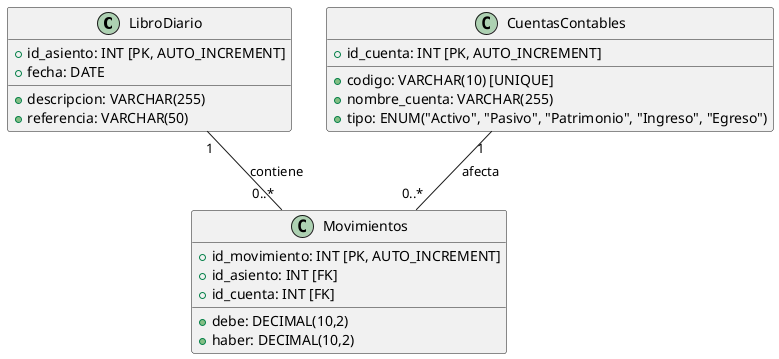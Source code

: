 @startuml
class LibroDiario {
    + id_asiento: INT [PK, AUTO_INCREMENT]
    + fecha: DATE
    + descripcion: VARCHAR(255)
    + referencia: VARCHAR(50)
}

class CuentasContables {
    + id_cuenta: INT [PK, AUTO_INCREMENT]
    + codigo: VARCHAR(10) [UNIQUE]
    + nombre_cuenta: VARCHAR(255)
    + tipo: ENUM("Activo", "Pasivo", "Patrimonio", "Ingreso", "Egreso")
}

class Movimientos {
    + id_movimiento: INT [PK, AUTO_INCREMENT]
    + id_asiento: INT [FK]
    + id_cuenta: INT [FK]
    + debe: DECIMAL(10,2)
    + haber: DECIMAL(10,2)
}

LibroDiario "1" -- "0..*" Movimientos : contiene
CuentasContables "1" -- "0..*" Movimientos : afecta
@enduml